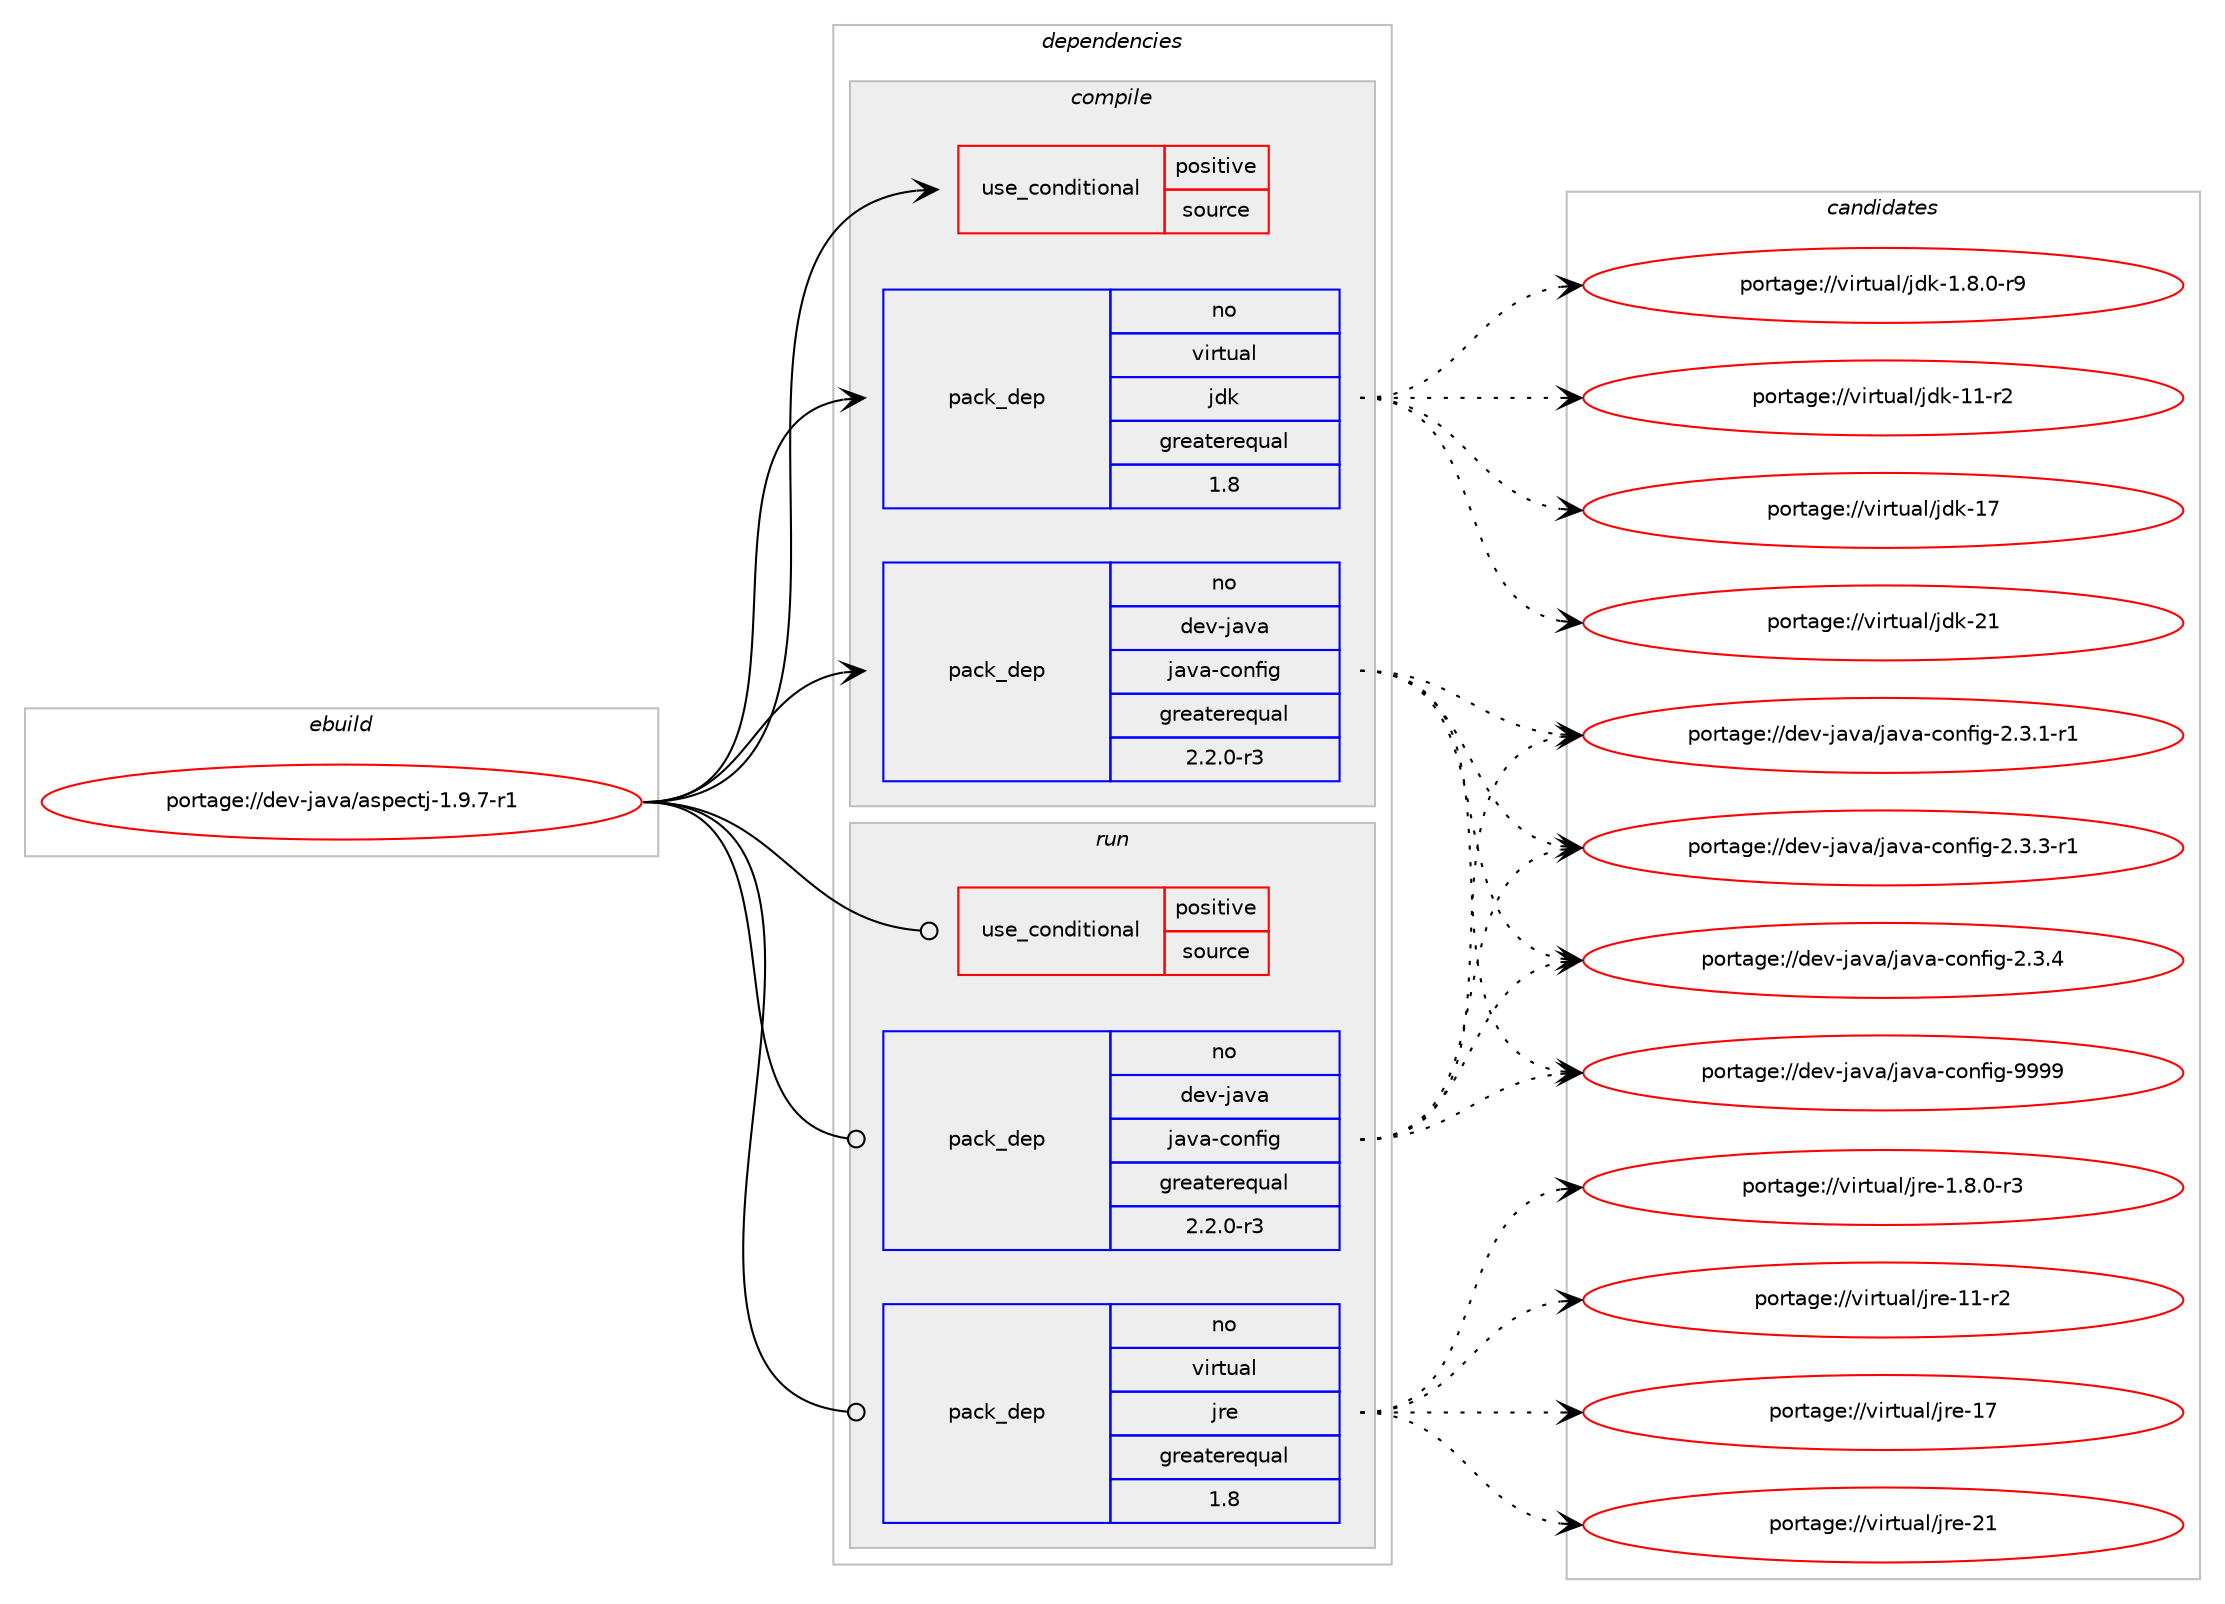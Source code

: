 digraph prolog {

# *************
# Graph options
# *************

newrank=true;
concentrate=true;
compound=true;
graph [rankdir=LR,fontname=Helvetica,fontsize=10,ranksep=1.5];#, ranksep=2.5, nodesep=0.2];
edge  [arrowhead=vee];
node  [fontname=Helvetica,fontsize=10];

# **********
# The ebuild
# **********

subgraph cluster_leftcol {
color=gray;
rank=same;
label=<<i>ebuild</i>>;
id [label="portage://dev-java/aspectj-1.9.7-r1", color=red, width=4, href="../dev-java/aspectj-1.9.7-r1.svg"];
}

# ****************
# The dependencies
# ****************

subgraph cluster_midcol {
color=gray;
label=<<i>dependencies</i>>;
subgraph cluster_compile {
fillcolor="#eeeeee";
style=filled;
label=<<i>compile</i>>;
subgraph cond20862 {
dependency46896 [label=<<TABLE BORDER="0" CELLBORDER="1" CELLSPACING="0" CELLPADDING="4"><TR><TD ROWSPAN="3" CELLPADDING="10">use_conditional</TD></TR><TR><TD>positive</TD></TR><TR><TD>source</TD></TR></TABLE>>, shape=none, color=red];
# *** BEGIN UNKNOWN DEPENDENCY TYPE (TODO) ***
# dependency46896 -> package_dependency(portage://dev-java/aspectj-1.9.7-r1,install,no,app-arch,zip,none,[,,],[],[])
# *** END UNKNOWN DEPENDENCY TYPE (TODO) ***

}
id:e -> dependency46896:w [weight=20,style="solid",arrowhead="vee"];
# *** BEGIN UNKNOWN DEPENDENCY TYPE (TODO) ***
# id -> package_dependency(portage://dev-java/aspectj-1.9.7-r1,install,no,dev-java,asm,none,[,,],[slot(9)],[])
# *** END UNKNOWN DEPENDENCY TYPE (TODO) ***

# *** BEGIN UNKNOWN DEPENDENCY TYPE (TODO) ***
# id -> package_dependency(portage://dev-java/aspectj-1.9.7-r1,install,no,dev-java,commons-logging,none,[,,],[slot(0)],[])
# *** END UNKNOWN DEPENDENCY TYPE (TODO) ***

# *** BEGIN UNKNOWN DEPENDENCY TYPE (TODO) ***
# id -> package_dependency(portage://dev-java/aspectj-1.9.7-r1,install,no,dev-java,jakarta-regexp,none,[,,],[slot(1.4)],[])
# *** END UNKNOWN DEPENDENCY TYPE (TODO) ***

subgraph pack25010 {
dependency46897 [label=<<TABLE BORDER="0" CELLBORDER="1" CELLSPACING="0" CELLPADDING="4" WIDTH="220"><TR><TD ROWSPAN="6" CELLPADDING="30">pack_dep</TD></TR><TR><TD WIDTH="110">no</TD></TR><TR><TD>dev-java</TD></TR><TR><TD>java-config</TD></TR><TR><TD>greaterequal</TD></TR><TR><TD>2.2.0-r3</TD></TR></TABLE>>, shape=none, color=blue];
}
id:e -> dependency46897:w [weight=20,style="solid",arrowhead="vee"];
subgraph pack25011 {
dependency46898 [label=<<TABLE BORDER="0" CELLBORDER="1" CELLSPACING="0" CELLPADDING="4" WIDTH="220"><TR><TD ROWSPAN="6" CELLPADDING="30">pack_dep</TD></TR><TR><TD WIDTH="110">no</TD></TR><TR><TD>virtual</TD></TR><TR><TD>jdk</TD></TR><TR><TD>greaterequal</TD></TR><TR><TD>1.8</TD></TR></TABLE>>, shape=none, color=blue];
}
id:e -> dependency46898:w [weight=20,style="solid",arrowhead="vee"];
}
subgraph cluster_compileandrun {
fillcolor="#eeeeee";
style=filled;
label=<<i>compile and run</i>>;
}
subgraph cluster_run {
fillcolor="#eeeeee";
style=filled;
label=<<i>run</i>>;
subgraph cond20863 {
dependency46899 [label=<<TABLE BORDER="0" CELLBORDER="1" CELLSPACING="0" CELLPADDING="4"><TR><TD ROWSPAN="3" CELLPADDING="10">use_conditional</TD></TR><TR><TD>positive</TD></TR><TR><TD>source</TD></TR></TABLE>>, shape=none, color=red];
# *** BEGIN UNKNOWN DEPENDENCY TYPE (TODO) ***
# dependency46899 -> package_dependency(portage://dev-java/aspectj-1.9.7-r1,run,no,app-arch,zip,none,[,,],[],[])
# *** END UNKNOWN DEPENDENCY TYPE (TODO) ***

}
id:e -> dependency46899:w [weight=20,style="solid",arrowhead="odot"];
# *** BEGIN UNKNOWN DEPENDENCY TYPE (TODO) ***
# id -> package_dependency(portage://dev-java/aspectj-1.9.7-r1,run,no,dev-java,asm,none,[,,],[slot(9)],[])
# *** END UNKNOWN DEPENDENCY TYPE (TODO) ***

# *** BEGIN UNKNOWN DEPENDENCY TYPE (TODO) ***
# id -> package_dependency(portage://dev-java/aspectj-1.9.7-r1,run,no,dev-java,commons-logging,none,[,,],[slot(0)],[])
# *** END UNKNOWN DEPENDENCY TYPE (TODO) ***

# *** BEGIN UNKNOWN DEPENDENCY TYPE (TODO) ***
# id -> package_dependency(portage://dev-java/aspectj-1.9.7-r1,run,no,dev-java,jakarta-regexp,none,[,,],[slot(1.4)],[])
# *** END UNKNOWN DEPENDENCY TYPE (TODO) ***

subgraph pack25012 {
dependency46900 [label=<<TABLE BORDER="0" CELLBORDER="1" CELLSPACING="0" CELLPADDING="4" WIDTH="220"><TR><TD ROWSPAN="6" CELLPADDING="30">pack_dep</TD></TR><TR><TD WIDTH="110">no</TD></TR><TR><TD>dev-java</TD></TR><TR><TD>java-config</TD></TR><TR><TD>greaterequal</TD></TR><TR><TD>2.2.0-r3</TD></TR></TABLE>>, shape=none, color=blue];
}
id:e -> dependency46900:w [weight=20,style="solid",arrowhead="odot"];
subgraph pack25013 {
dependency46901 [label=<<TABLE BORDER="0" CELLBORDER="1" CELLSPACING="0" CELLPADDING="4" WIDTH="220"><TR><TD ROWSPAN="6" CELLPADDING="30">pack_dep</TD></TR><TR><TD WIDTH="110">no</TD></TR><TR><TD>virtual</TD></TR><TR><TD>jre</TD></TR><TR><TD>greaterequal</TD></TR><TR><TD>1.8</TD></TR></TABLE>>, shape=none, color=blue];
}
id:e -> dependency46901:w [weight=20,style="solid",arrowhead="odot"];
}
}

# **************
# The candidates
# **************

subgraph cluster_choices {
rank=same;
color=gray;
label=<<i>candidates</i>>;

subgraph choice25010 {
color=black;
nodesep=1;
choice10010111845106971189747106971189745991111101021051034550465146494511449 [label="portage://dev-java/java-config-2.3.1-r1", color=red, width=4,href="../dev-java/java-config-2.3.1-r1.svg"];
choice10010111845106971189747106971189745991111101021051034550465146514511449 [label="portage://dev-java/java-config-2.3.3-r1", color=red, width=4,href="../dev-java/java-config-2.3.3-r1.svg"];
choice1001011184510697118974710697118974599111110102105103455046514652 [label="portage://dev-java/java-config-2.3.4", color=red, width=4,href="../dev-java/java-config-2.3.4.svg"];
choice10010111845106971189747106971189745991111101021051034557575757 [label="portage://dev-java/java-config-9999", color=red, width=4,href="../dev-java/java-config-9999.svg"];
dependency46897:e -> choice10010111845106971189747106971189745991111101021051034550465146494511449:w [style=dotted,weight="100"];
dependency46897:e -> choice10010111845106971189747106971189745991111101021051034550465146514511449:w [style=dotted,weight="100"];
dependency46897:e -> choice1001011184510697118974710697118974599111110102105103455046514652:w [style=dotted,weight="100"];
dependency46897:e -> choice10010111845106971189747106971189745991111101021051034557575757:w [style=dotted,weight="100"];
}
subgraph choice25011 {
color=black;
nodesep=1;
choice11810511411611797108471061001074549465646484511457 [label="portage://virtual/jdk-1.8.0-r9", color=red, width=4,href="../virtual/jdk-1.8.0-r9.svg"];
choice11810511411611797108471061001074549494511450 [label="portage://virtual/jdk-11-r2", color=red, width=4,href="../virtual/jdk-11-r2.svg"];
choice1181051141161179710847106100107454955 [label="portage://virtual/jdk-17", color=red, width=4,href="../virtual/jdk-17.svg"];
choice1181051141161179710847106100107455049 [label="portage://virtual/jdk-21", color=red, width=4,href="../virtual/jdk-21.svg"];
dependency46898:e -> choice11810511411611797108471061001074549465646484511457:w [style=dotted,weight="100"];
dependency46898:e -> choice11810511411611797108471061001074549494511450:w [style=dotted,weight="100"];
dependency46898:e -> choice1181051141161179710847106100107454955:w [style=dotted,weight="100"];
dependency46898:e -> choice1181051141161179710847106100107455049:w [style=dotted,weight="100"];
}
subgraph choice25012 {
color=black;
nodesep=1;
choice10010111845106971189747106971189745991111101021051034550465146494511449 [label="portage://dev-java/java-config-2.3.1-r1", color=red, width=4,href="../dev-java/java-config-2.3.1-r1.svg"];
choice10010111845106971189747106971189745991111101021051034550465146514511449 [label="portage://dev-java/java-config-2.3.3-r1", color=red, width=4,href="../dev-java/java-config-2.3.3-r1.svg"];
choice1001011184510697118974710697118974599111110102105103455046514652 [label="portage://dev-java/java-config-2.3.4", color=red, width=4,href="../dev-java/java-config-2.3.4.svg"];
choice10010111845106971189747106971189745991111101021051034557575757 [label="portage://dev-java/java-config-9999", color=red, width=4,href="../dev-java/java-config-9999.svg"];
dependency46900:e -> choice10010111845106971189747106971189745991111101021051034550465146494511449:w [style=dotted,weight="100"];
dependency46900:e -> choice10010111845106971189747106971189745991111101021051034550465146514511449:w [style=dotted,weight="100"];
dependency46900:e -> choice1001011184510697118974710697118974599111110102105103455046514652:w [style=dotted,weight="100"];
dependency46900:e -> choice10010111845106971189747106971189745991111101021051034557575757:w [style=dotted,weight="100"];
}
subgraph choice25013 {
color=black;
nodesep=1;
choice11810511411611797108471061141014549465646484511451 [label="portage://virtual/jre-1.8.0-r3", color=red, width=4,href="../virtual/jre-1.8.0-r3.svg"];
choice11810511411611797108471061141014549494511450 [label="portage://virtual/jre-11-r2", color=red, width=4,href="../virtual/jre-11-r2.svg"];
choice1181051141161179710847106114101454955 [label="portage://virtual/jre-17", color=red, width=4,href="../virtual/jre-17.svg"];
choice1181051141161179710847106114101455049 [label="portage://virtual/jre-21", color=red, width=4,href="../virtual/jre-21.svg"];
dependency46901:e -> choice11810511411611797108471061141014549465646484511451:w [style=dotted,weight="100"];
dependency46901:e -> choice11810511411611797108471061141014549494511450:w [style=dotted,weight="100"];
dependency46901:e -> choice1181051141161179710847106114101454955:w [style=dotted,weight="100"];
dependency46901:e -> choice1181051141161179710847106114101455049:w [style=dotted,weight="100"];
}
}

}
